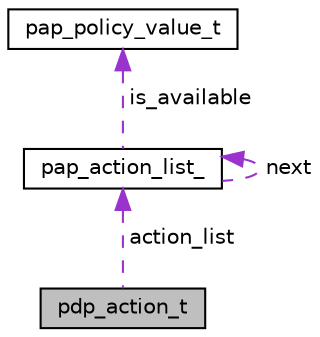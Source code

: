 digraph "pdp_action_t"
{
  edge [fontname="Helvetica",fontsize="10",labelfontname="Helvetica",labelfontsize="10"];
  node [fontname="Helvetica",fontsize="10",shape=record];
  Node1 [label="pdp_action_t",height=0.2,width=0.4,color="black", fillcolor="grey75", style="filled", fontcolor="black"];
  Node2 -> Node1 [dir="back",color="darkorchid3",fontsize="10",style="dashed",label=" action_list" ,fontname="Helvetica"];
  Node2 [label="pap_action_list_",height=0.2,width=0.4,color="black", fillcolor="white", style="filled",URL="$structpap__action__list__.html"];
  Node3 -> Node2 [dir="back",color="darkorchid3",fontsize="10",style="dashed",label=" is_available" ,fontname="Helvetica"];
  Node3 [label="pap_policy_value_t",height=0.2,width=0.4,color="black", fillcolor="white", style="filled",URL="$structpap__policy__value__t.html"];
  Node2 -> Node2 [dir="back",color="darkorchid3",fontsize="10",style="dashed",label=" next" ,fontname="Helvetica"];
}

